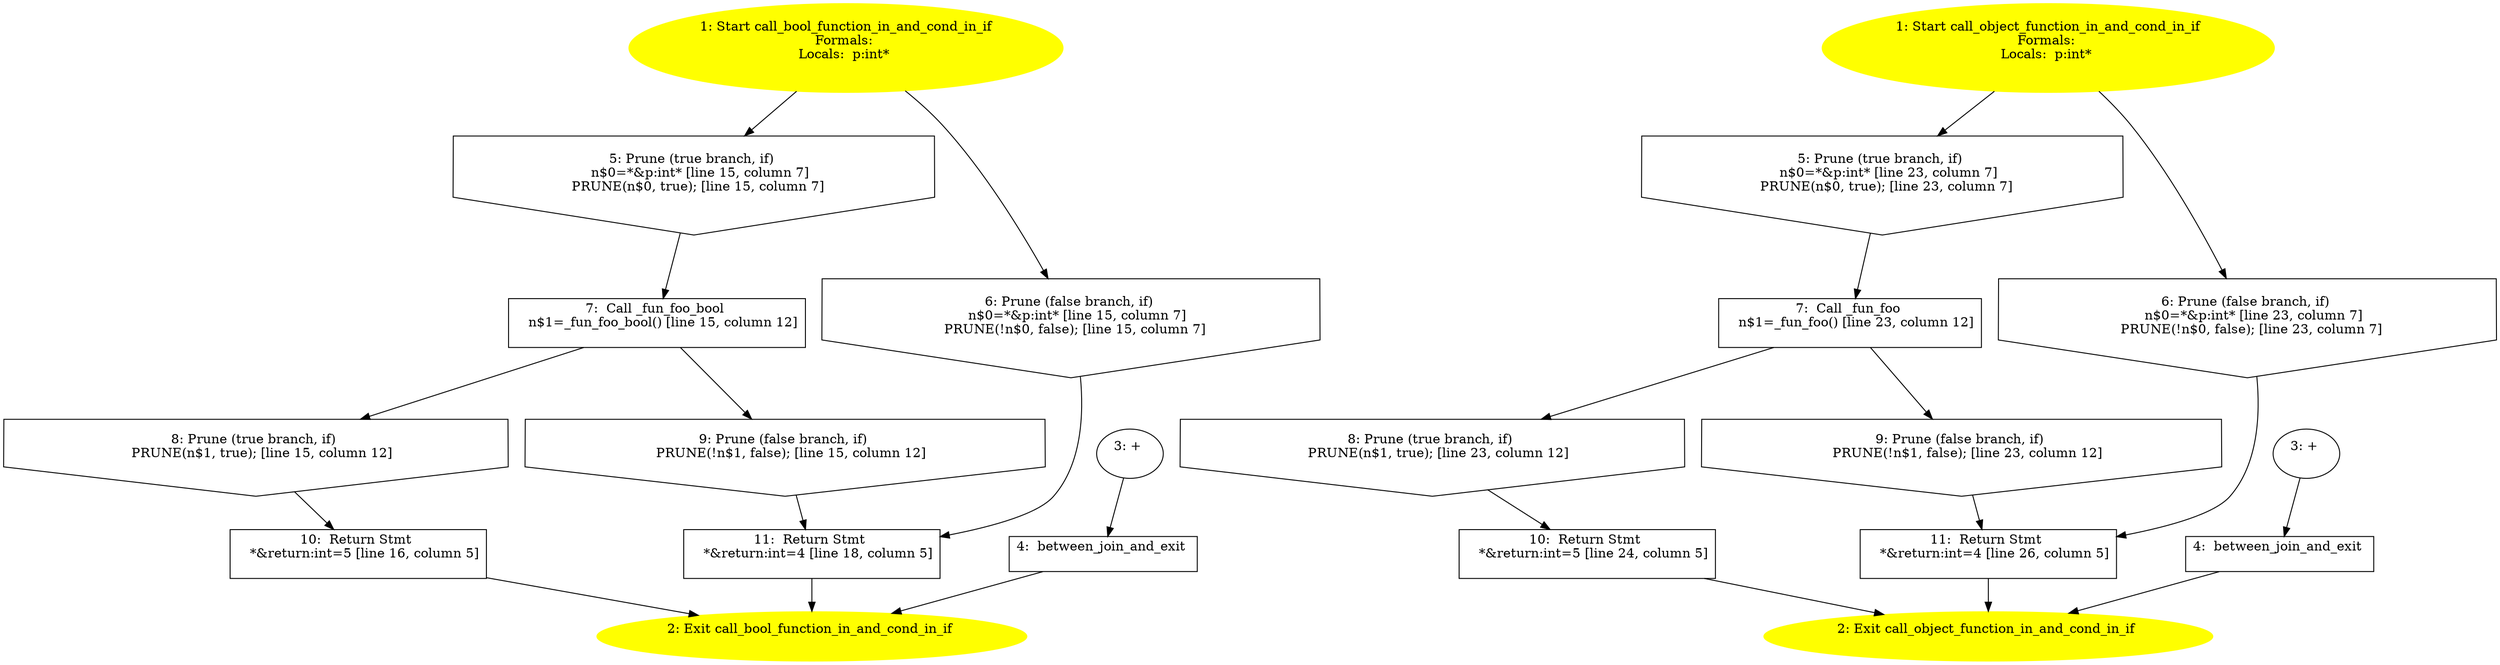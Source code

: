 /* @generated */
digraph cfg {
"call_bool_function_in_and_cond_in.acba4fbddb9f2790_1" [label="1: Start call_bool_function_in_and_cond_in_if\nFormals: \nLocals:  p:int* \n  " color=yellow style=filled]
	

	 "call_bool_function_in_and_cond_in.acba4fbddb9f2790_1" -> "call_bool_function_in_and_cond_in.acba4fbddb9f2790_5" ;
	 "call_bool_function_in_and_cond_in.acba4fbddb9f2790_1" -> "call_bool_function_in_and_cond_in.acba4fbddb9f2790_6" ;
"call_bool_function_in_and_cond_in.acba4fbddb9f2790_2" [label="2: Exit call_bool_function_in_and_cond_in_if \n  " color=yellow style=filled]
	

"call_bool_function_in_and_cond_in.acba4fbddb9f2790_3" [label="3: + \n  " ]
	

	 "call_bool_function_in_and_cond_in.acba4fbddb9f2790_3" -> "call_bool_function_in_and_cond_in.acba4fbddb9f2790_4" ;
"call_bool_function_in_and_cond_in.acba4fbddb9f2790_4" [label="4:  between_join_and_exit \n  " shape="box"]
	

	 "call_bool_function_in_and_cond_in.acba4fbddb9f2790_4" -> "call_bool_function_in_and_cond_in.acba4fbddb9f2790_2" ;
"call_bool_function_in_and_cond_in.acba4fbddb9f2790_5" [label="5: Prune (true branch, if) \n   n$0=*&p:int* [line 15, column 7]\n  PRUNE(n$0, true); [line 15, column 7]\n " shape="invhouse"]
	

	 "call_bool_function_in_and_cond_in.acba4fbddb9f2790_5" -> "call_bool_function_in_and_cond_in.acba4fbddb9f2790_7" ;
"call_bool_function_in_and_cond_in.acba4fbddb9f2790_6" [label="6: Prune (false branch, if) \n   n$0=*&p:int* [line 15, column 7]\n  PRUNE(!n$0, false); [line 15, column 7]\n " shape="invhouse"]
	

	 "call_bool_function_in_and_cond_in.acba4fbddb9f2790_6" -> "call_bool_function_in_and_cond_in.acba4fbddb9f2790_11" ;
"call_bool_function_in_and_cond_in.acba4fbddb9f2790_7" [label="7:  Call _fun_foo_bool \n   n$1=_fun_foo_bool() [line 15, column 12]\n " shape="box"]
	

	 "call_bool_function_in_and_cond_in.acba4fbddb9f2790_7" -> "call_bool_function_in_and_cond_in.acba4fbddb9f2790_8" ;
	 "call_bool_function_in_and_cond_in.acba4fbddb9f2790_7" -> "call_bool_function_in_and_cond_in.acba4fbddb9f2790_9" ;
"call_bool_function_in_and_cond_in.acba4fbddb9f2790_8" [label="8: Prune (true branch, if) \n   PRUNE(n$1, true); [line 15, column 12]\n " shape="invhouse"]
	

	 "call_bool_function_in_and_cond_in.acba4fbddb9f2790_8" -> "call_bool_function_in_and_cond_in.acba4fbddb9f2790_10" ;
"call_bool_function_in_and_cond_in.acba4fbddb9f2790_9" [label="9: Prune (false branch, if) \n   PRUNE(!n$1, false); [line 15, column 12]\n " shape="invhouse"]
	

	 "call_bool_function_in_and_cond_in.acba4fbddb9f2790_9" -> "call_bool_function_in_and_cond_in.acba4fbddb9f2790_11" ;
"call_bool_function_in_and_cond_in.acba4fbddb9f2790_10" [label="10:  Return Stmt \n   *&return:int=5 [line 16, column 5]\n " shape="box"]
	

	 "call_bool_function_in_and_cond_in.acba4fbddb9f2790_10" -> "call_bool_function_in_and_cond_in.acba4fbddb9f2790_2" ;
"call_bool_function_in_and_cond_in.acba4fbddb9f2790_11" [label="11:  Return Stmt \n   *&return:int=4 [line 18, column 5]\n " shape="box"]
	

	 "call_bool_function_in_and_cond_in.acba4fbddb9f2790_11" -> "call_bool_function_in_and_cond_in.acba4fbddb9f2790_2" ;
"call_object_function_in_and_cond_.1ada6e5c400b531e_1" [label="1: Start call_object_function_in_and_cond_in_if\nFormals: \nLocals:  p:int* \n  " color=yellow style=filled]
	

	 "call_object_function_in_and_cond_.1ada6e5c400b531e_1" -> "call_object_function_in_and_cond_.1ada6e5c400b531e_5" ;
	 "call_object_function_in_and_cond_.1ada6e5c400b531e_1" -> "call_object_function_in_and_cond_.1ada6e5c400b531e_6" ;
"call_object_function_in_and_cond_.1ada6e5c400b531e_2" [label="2: Exit call_object_function_in_and_cond_in_if \n  " color=yellow style=filled]
	

"call_object_function_in_and_cond_.1ada6e5c400b531e_3" [label="3: + \n  " ]
	

	 "call_object_function_in_and_cond_.1ada6e5c400b531e_3" -> "call_object_function_in_and_cond_.1ada6e5c400b531e_4" ;
"call_object_function_in_and_cond_.1ada6e5c400b531e_4" [label="4:  between_join_and_exit \n  " shape="box"]
	

	 "call_object_function_in_and_cond_.1ada6e5c400b531e_4" -> "call_object_function_in_and_cond_.1ada6e5c400b531e_2" ;
"call_object_function_in_and_cond_.1ada6e5c400b531e_5" [label="5: Prune (true branch, if) \n   n$0=*&p:int* [line 23, column 7]\n  PRUNE(n$0, true); [line 23, column 7]\n " shape="invhouse"]
	

	 "call_object_function_in_and_cond_.1ada6e5c400b531e_5" -> "call_object_function_in_and_cond_.1ada6e5c400b531e_7" ;
"call_object_function_in_and_cond_.1ada6e5c400b531e_6" [label="6: Prune (false branch, if) \n   n$0=*&p:int* [line 23, column 7]\n  PRUNE(!n$0, false); [line 23, column 7]\n " shape="invhouse"]
	

	 "call_object_function_in_and_cond_.1ada6e5c400b531e_6" -> "call_object_function_in_and_cond_.1ada6e5c400b531e_11" ;
"call_object_function_in_and_cond_.1ada6e5c400b531e_7" [label="7:  Call _fun_foo \n   n$1=_fun_foo() [line 23, column 12]\n " shape="box"]
	

	 "call_object_function_in_and_cond_.1ada6e5c400b531e_7" -> "call_object_function_in_and_cond_.1ada6e5c400b531e_8" ;
	 "call_object_function_in_and_cond_.1ada6e5c400b531e_7" -> "call_object_function_in_and_cond_.1ada6e5c400b531e_9" ;
"call_object_function_in_and_cond_.1ada6e5c400b531e_8" [label="8: Prune (true branch, if) \n   PRUNE(n$1, true); [line 23, column 12]\n " shape="invhouse"]
	

	 "call_object_function_in_and_cond_.1ada6e5c400b531e_8" -> "call_object_function_in_and_cond_.1ada6e5c400b531e_10" ;
"call_object_function_in_and_cond_.1ada6e5c400b531e_9" [label="9: Prune (false branch, if) \n   PRUNE(!n$1, false); [line 23, column 12]\n " shape="invhouse"]
	

	 "call_object_function_in_and_cond_.1ada6e5c400b531e_9" -> "call_object_function_in_and_cond_.1ada6e5c400b531e_11" ;
"call_object_function_in_and_cond_.1ada6e5c400b531e_10" [label="10:  Return Stmt \n   *&return:int=5 [line 24, column 5]\n " shape="box"]
	

	 "call_object_function_in_and_cond_.1ada6e5c400b531e_10" -> "call_object_function_in_and_cond_.1ada6e5c400b531e_2" ;
"call_object_function_in_and_cond_.1ada6e5c400b531e_11" [label="11:  Return Stmt \n   *&return:int=4 [line 26, column 5]\n " shape="box"]
	

	 "call_object_function_in_and_cond_.1ada6e5c400b531e_11" -> "call_object_function_in_and_cond_.1ada6e5c400b531e_2" ;
}
